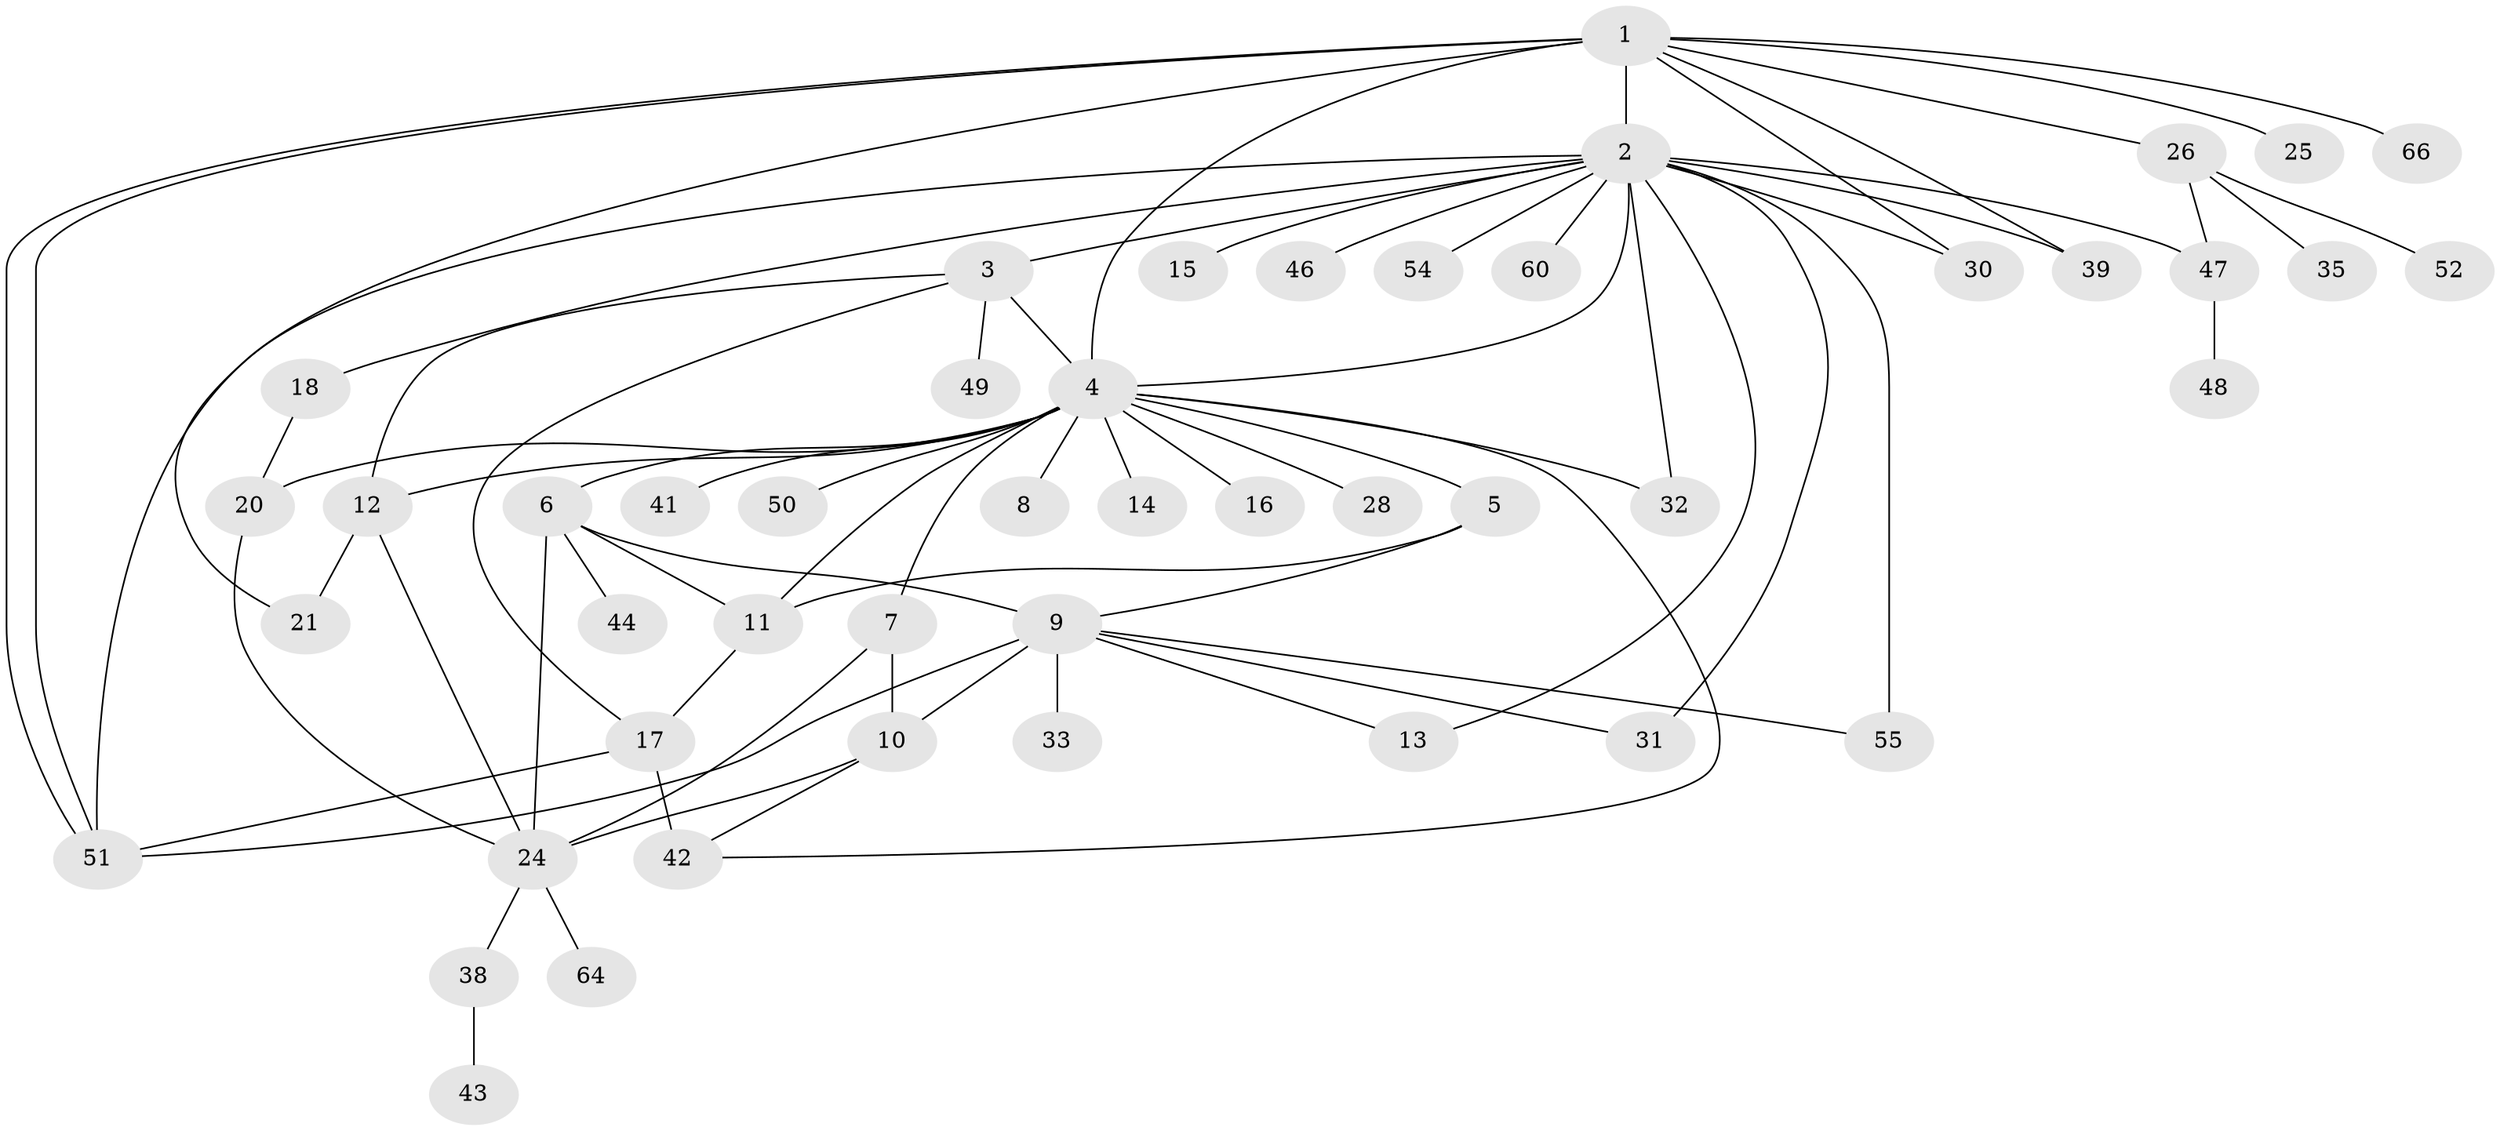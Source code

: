// original degree distribution, {8: 0.029850746268656716, 19: 0.014925373134328358, 5: 0.04477611940298507, 21: 0.014925373134328358, 4: 0.1044776119402985, 7: 0.014925373134328358, 3: 0.05970149253731343, 1: 0.40298507462686567, 2: 0.26865671641791045, 6: 0.029850746268656716, 9: 0.014925373134328358}
// Generated by graph-tools (version 1.1) at 2025/11/02/27/25 16:11:13]
// undirected, 47 vertices, 73 edges
graph export_dot {
graph [start="1"]
  node [color=gray90,style=filled];
  1 [super="+34"];
  2 [super="+29"];
  3 [super="+53"];
  4 [super="+63"];
  5 [super="+61"];
  6 [super="+62"];
  7;
  8;
  9 [super="+22"];
  10 [super="+67"];
  11 [super="+23"];
  12 [super="+19"];
  13;
  14;
  15;
  16;
  17 [super="+59"];
  18 [super="+65"];
  20 [super="+36"];
  21;
  24 [super="+27"];
  25;
  26;
  28;
  30 [super="+37"];
  31;
  32;
  33 [super="+58"];
  35 [super="+40"];
  38;
  39;
  41;
  42 [super="+45"];
  43;
  44;
  46 [super="+57"];
  47 [super="+56"];
  48;
  49;
  50;
  51;
  52;
  54;
  55;
  60;
  64;
  66;
  1 -- 2 [weight=2];
  1 -- 4 [weight=2];
  1 -- 25;
  1 -- 26;
  1 -- 39;
  1 -- 51;
  1 -- 51;
  1 -- 66;
  1 -- 21;
  1 -- 30;
  2 -- 3 [weight=2];
  2 -- 4 [weight=2];
  2 -- 13;
  2 -- 15;
  2 -- 18;
  2 -- 30;
  2 -- 31;
  2 -- 32;
  2 -- 39;
  2 -- 46;
  2 -- 51;
  2 -- 54;
  2 -- 55;
  2 -- 60;
  2 -- 47;
  3 -- 12;
  3 -- 17;
  3 -- 49;
  3 -- 4;
  4 -- 5;
  4 -- 6 [weight=2];
  4 -- 7;
  4 -- 8;
  4 -- 11;
  4 -- 14;
  4 -- 16;
  4 -- 20;
  4 -- 28;
  4 -- 32;
  4 -- 41;
  4 -- 42;
  4 -- 50;
  4 -- 12;
  5 -- 11;
  5 -- 9;
  6 -- 9 [weight=2];
  6 -- 11;
  6 -- 44;
  6 -- 24;
  7 -- 10;
  7 -- 24;
  9 -- 33;
  9 -- 10;
  9 -- 13;
  9 -- 51;
  9 -- 55;
  9 -- 31;
  10 -- 24;
  10 -- 42;
  11 -- 17;
  12 -- 21;
  12 -- 24;
  17 -- 42 [weight=2];
  17 -- 51;
  18 -- 20;
  20 -- 24;
  24 -- 38;
  24 -- 64;
  26 -- 35;
  26 -- 47;
  26 -- 52;
  38 -- 43;
  47 -- 48;
}
